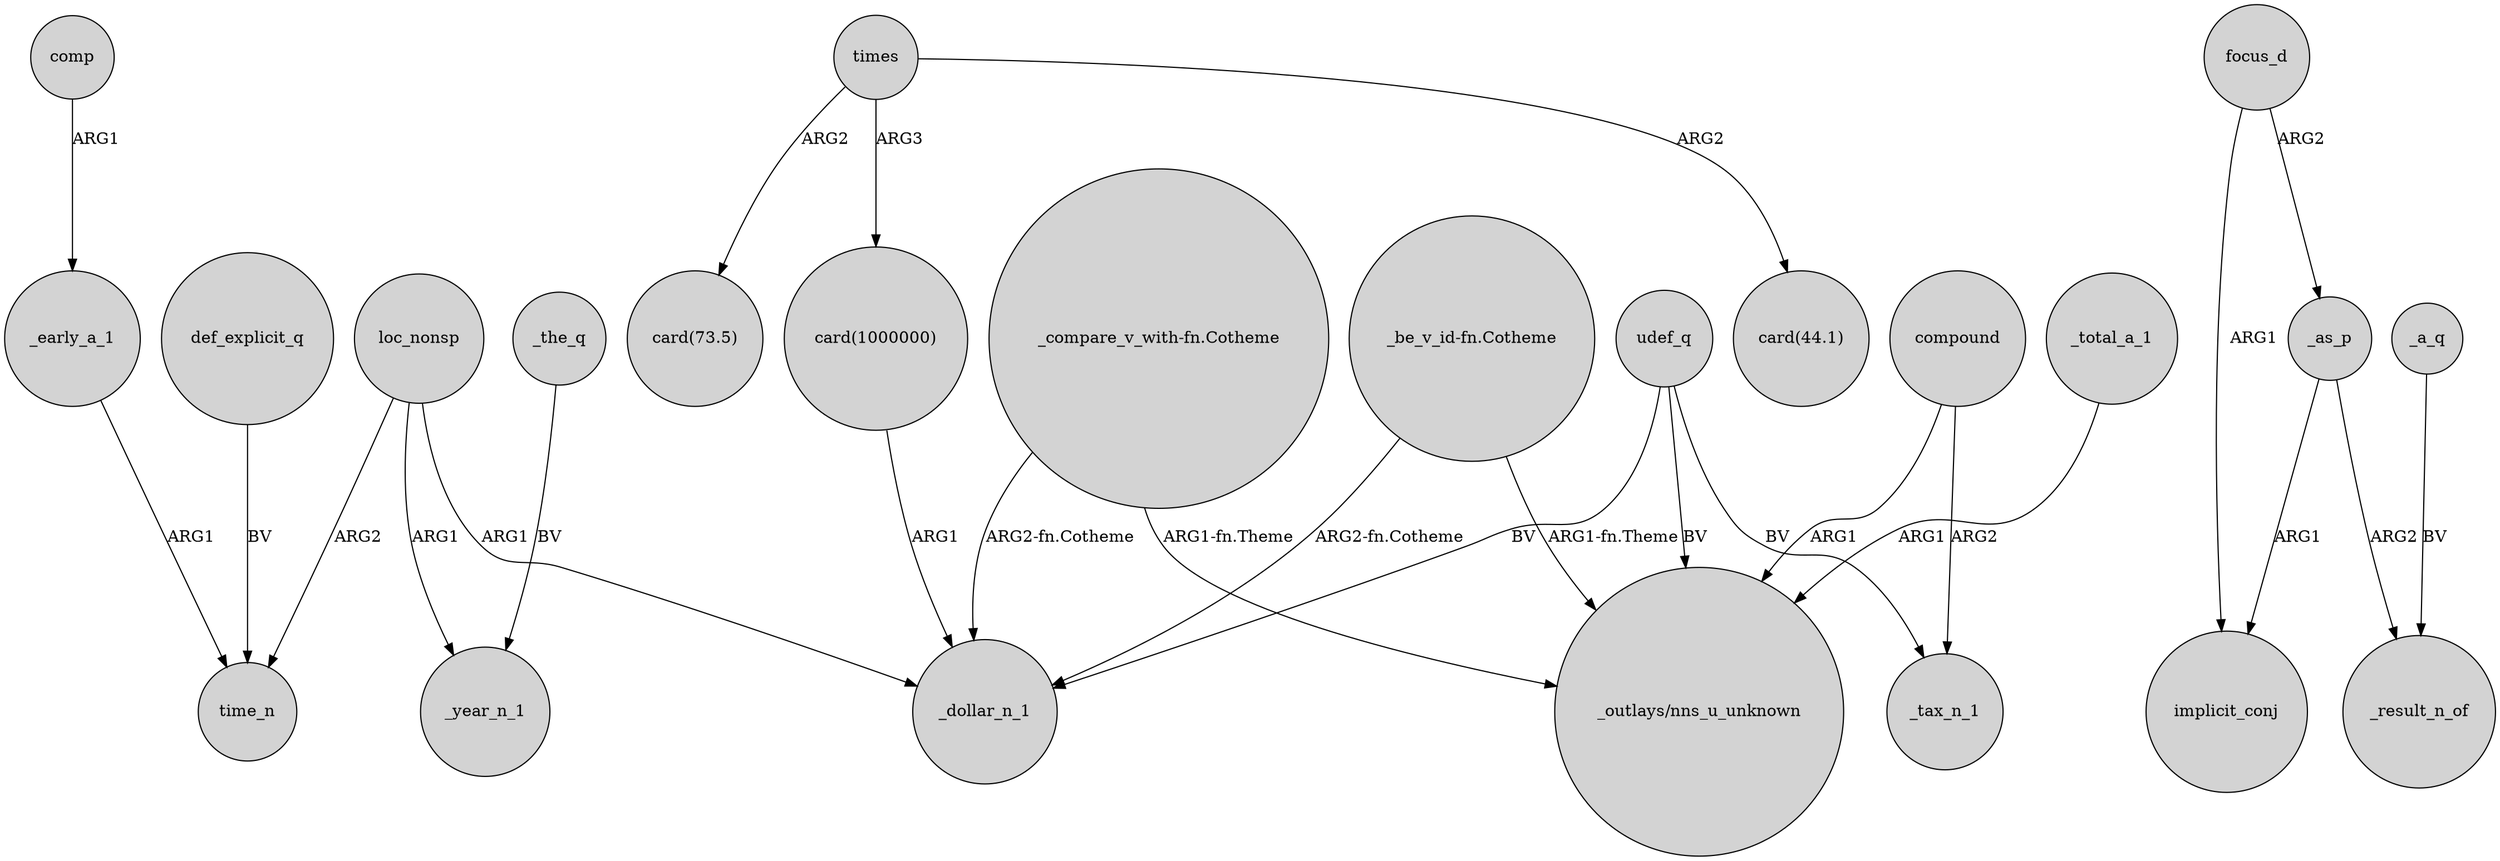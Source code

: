 digraph {
	node [shape=circle style=filled]
	_early_a_1 -> time_n [label=ARG1]
	loc_nonsp -> _dollar_n_1 [label=ARG1]
	"_be_v_id-fn.Cotheme" -> _dollar_n_1 [label="ARG2-fn.Cotheme"]
	loc_nonsp -> _year_n_1 [label=ARG1]
	udef_q -> _tax_n_1 [label=BV]
	times -> "card(1000000)" [label=ARG3]
	comp -> _early_a_1 [label=ARG1]
	times -> "card(73.5)" [label=ARG2]
	_as_p -> implicit_conj [label=ARG1]
	"_be_v_id-fn.Cotheme" -> "_outlays/nns_u_unknown" [label="ARG1-fn.Theme"]
	"_compare_v_with-fn.Cotheme" -> _dollar_n_1 [label="ARG2-fn.Cotheme"]
	udef_q -> "_outlays/nns_u_unknown" [label=BV]
	times -> "card(44.1)" [label=ARG2]
	_as_p -> _result_n_of [label=ARG2]
	_the_q -> _year_n_1 [label=BV]
	compound -> _tax_n_1 [label=ARG2]
	udef_q -> _dollar_n_1 [label=BV]
	focus_d -> implicit_conj [label=ARG1]
	"card(1000000)" -> _dollar_n_1 [label=ARG1]
	compound -> "_outlays/nns_u_unknown" [label=ARG1]
	_a_q -> _result_n_of [label=BV]
	_total_a_1 -> "_outlays/nns_u_unknown" [label=ARG1]
	def_explicit_q -> time_n [label=BV]
	loc_nonsp -> time_n [label=ARG2]
	focus_d -> _as_p [label=ARG2]
	"_compare_v_with-fn.Cotheme" -> "_outlays/nns_u_unknown" [label="ARG1-fn.Theme"]
}
